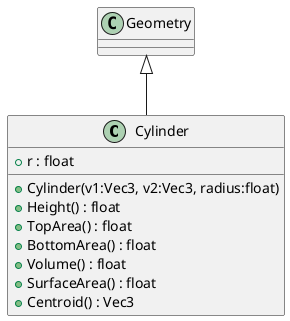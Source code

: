 @startuml
class Cylinder {
    + r : float
    + Cylinder(v1:Vec3, v2:Vec3, radius:float)
    + Height() : float
    + TopArea() : float
    + BottomArea() : float
    + Volume() : float
    + SurfaceArea() : float
    + Centroid() : Vec3
}
Geometry <|-- Cylinder
@enduml
